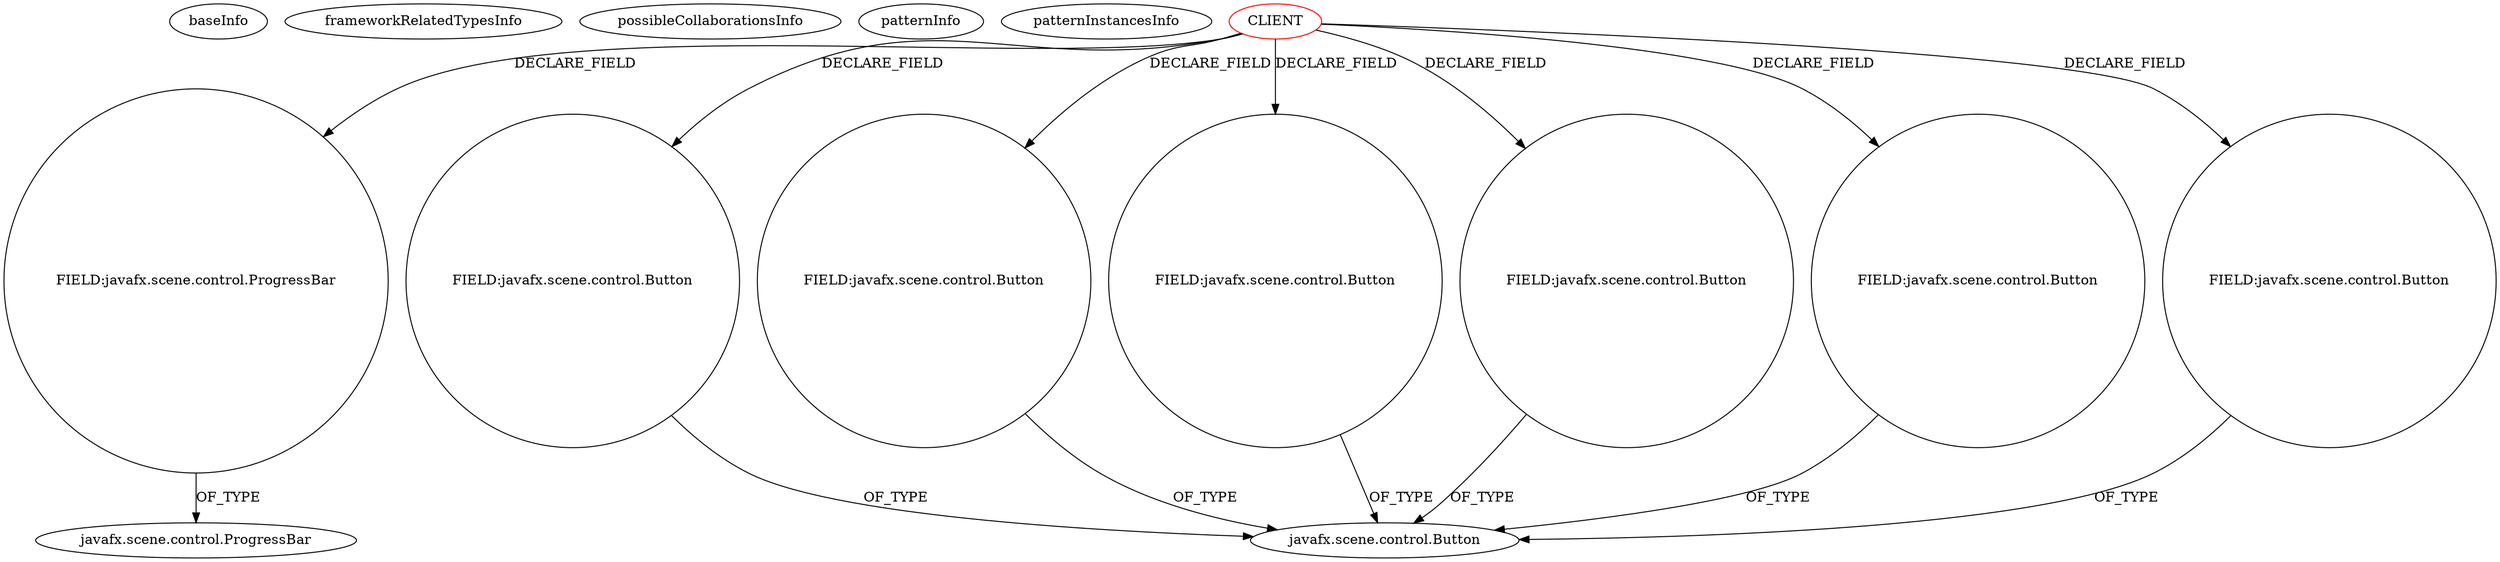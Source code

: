digraph {
baseInfo[graphId=2341,category="pattern",isAnonymous=false,possibleRelation=false]
frameworkRelatedTypesInfo[]
possibleCollaborationsInfo[]
patternInfo[frequency=2.0,patternRootClient=0]
patternInstancesInfo[0="mathiasj33-VocLearn~/mathiasj33-VocLearn/VocLearn-master/src/net/softwarepage/voclearn/code/Gui.java~Gui~3576",1="crosswords-testEnvironment~/crosswords-testEnvironment/testEnvironment-master/src/GUI/MainController.java~MainController~2315"]
18[label="FIELD:javafx.scene.control.ProgressBar",vertexType="FIELD_DECLARATION",isFrameworkType=false,shape=circle]
0[label="CLIENT",vertexType="ROOT_CLIENT_CLASS_DECLARATION",isFrameworkType=false,color=red]
16[label="FIELD:javafx.scene.control.Button",vertexType="FIELD_DECLARATION",isFrameworkType=false,shape=circle]
6[label="FIELD:javafx.scene.control.Button",vertexType="FIELD_DECLARATION",isFrameworkType=false,shape=circle]
12[label="FIELD:javafx.scene.control.Button",vertexType="FIELD_DECLARATION",isFrameworkType=false,shape=circle]
10[label="FIELD:javafx.scene.control.Button",vertexType="FIELD_DECLARATION",isFrameworkType=false,shape=circle]
2[label="FIELD:javafx.scene.control.Button",vertexType="FIELD_DECLARATION",isFrameworkType=false,shape=circle]
28[label="FIELD:javafx.scene.control.Button",vertexType="FIELD_DECLARATION",isFrameworkType=false,shape=circle]
19[label="javafx.scene.control.ProgressBar",vertexType="FRAMEWORK_CLASS_TYPE",isFrameworkType=false]
3[label="javafx.scene.control.Button",vertexType="FRAMEWORK_CLASS_TYPE",isFrameworkType=false]
0->18[label="DECLARE_FIELD"]
0->12[label="DECLARE_FIELD"]
6->3[label="OF_TYPE"]
0->28[label="DECLARE_FIELD"]
10->3[label="OF_TYPE"]
12->3[label="OF_TYPE"]
0->16[label="DECLARE_FIELD"]
0->2[label="DECLARE_FIELD"]
2->3[label="OF_TYPE"]
18->19[label="OF_TYPE"]
16->3[label="OF_TYPE"]
28->3[label="OF_TYPE"]
0->10[label="DECLARE_FIELD"]
0->6[label="DECLARE_FIELD"]
}
